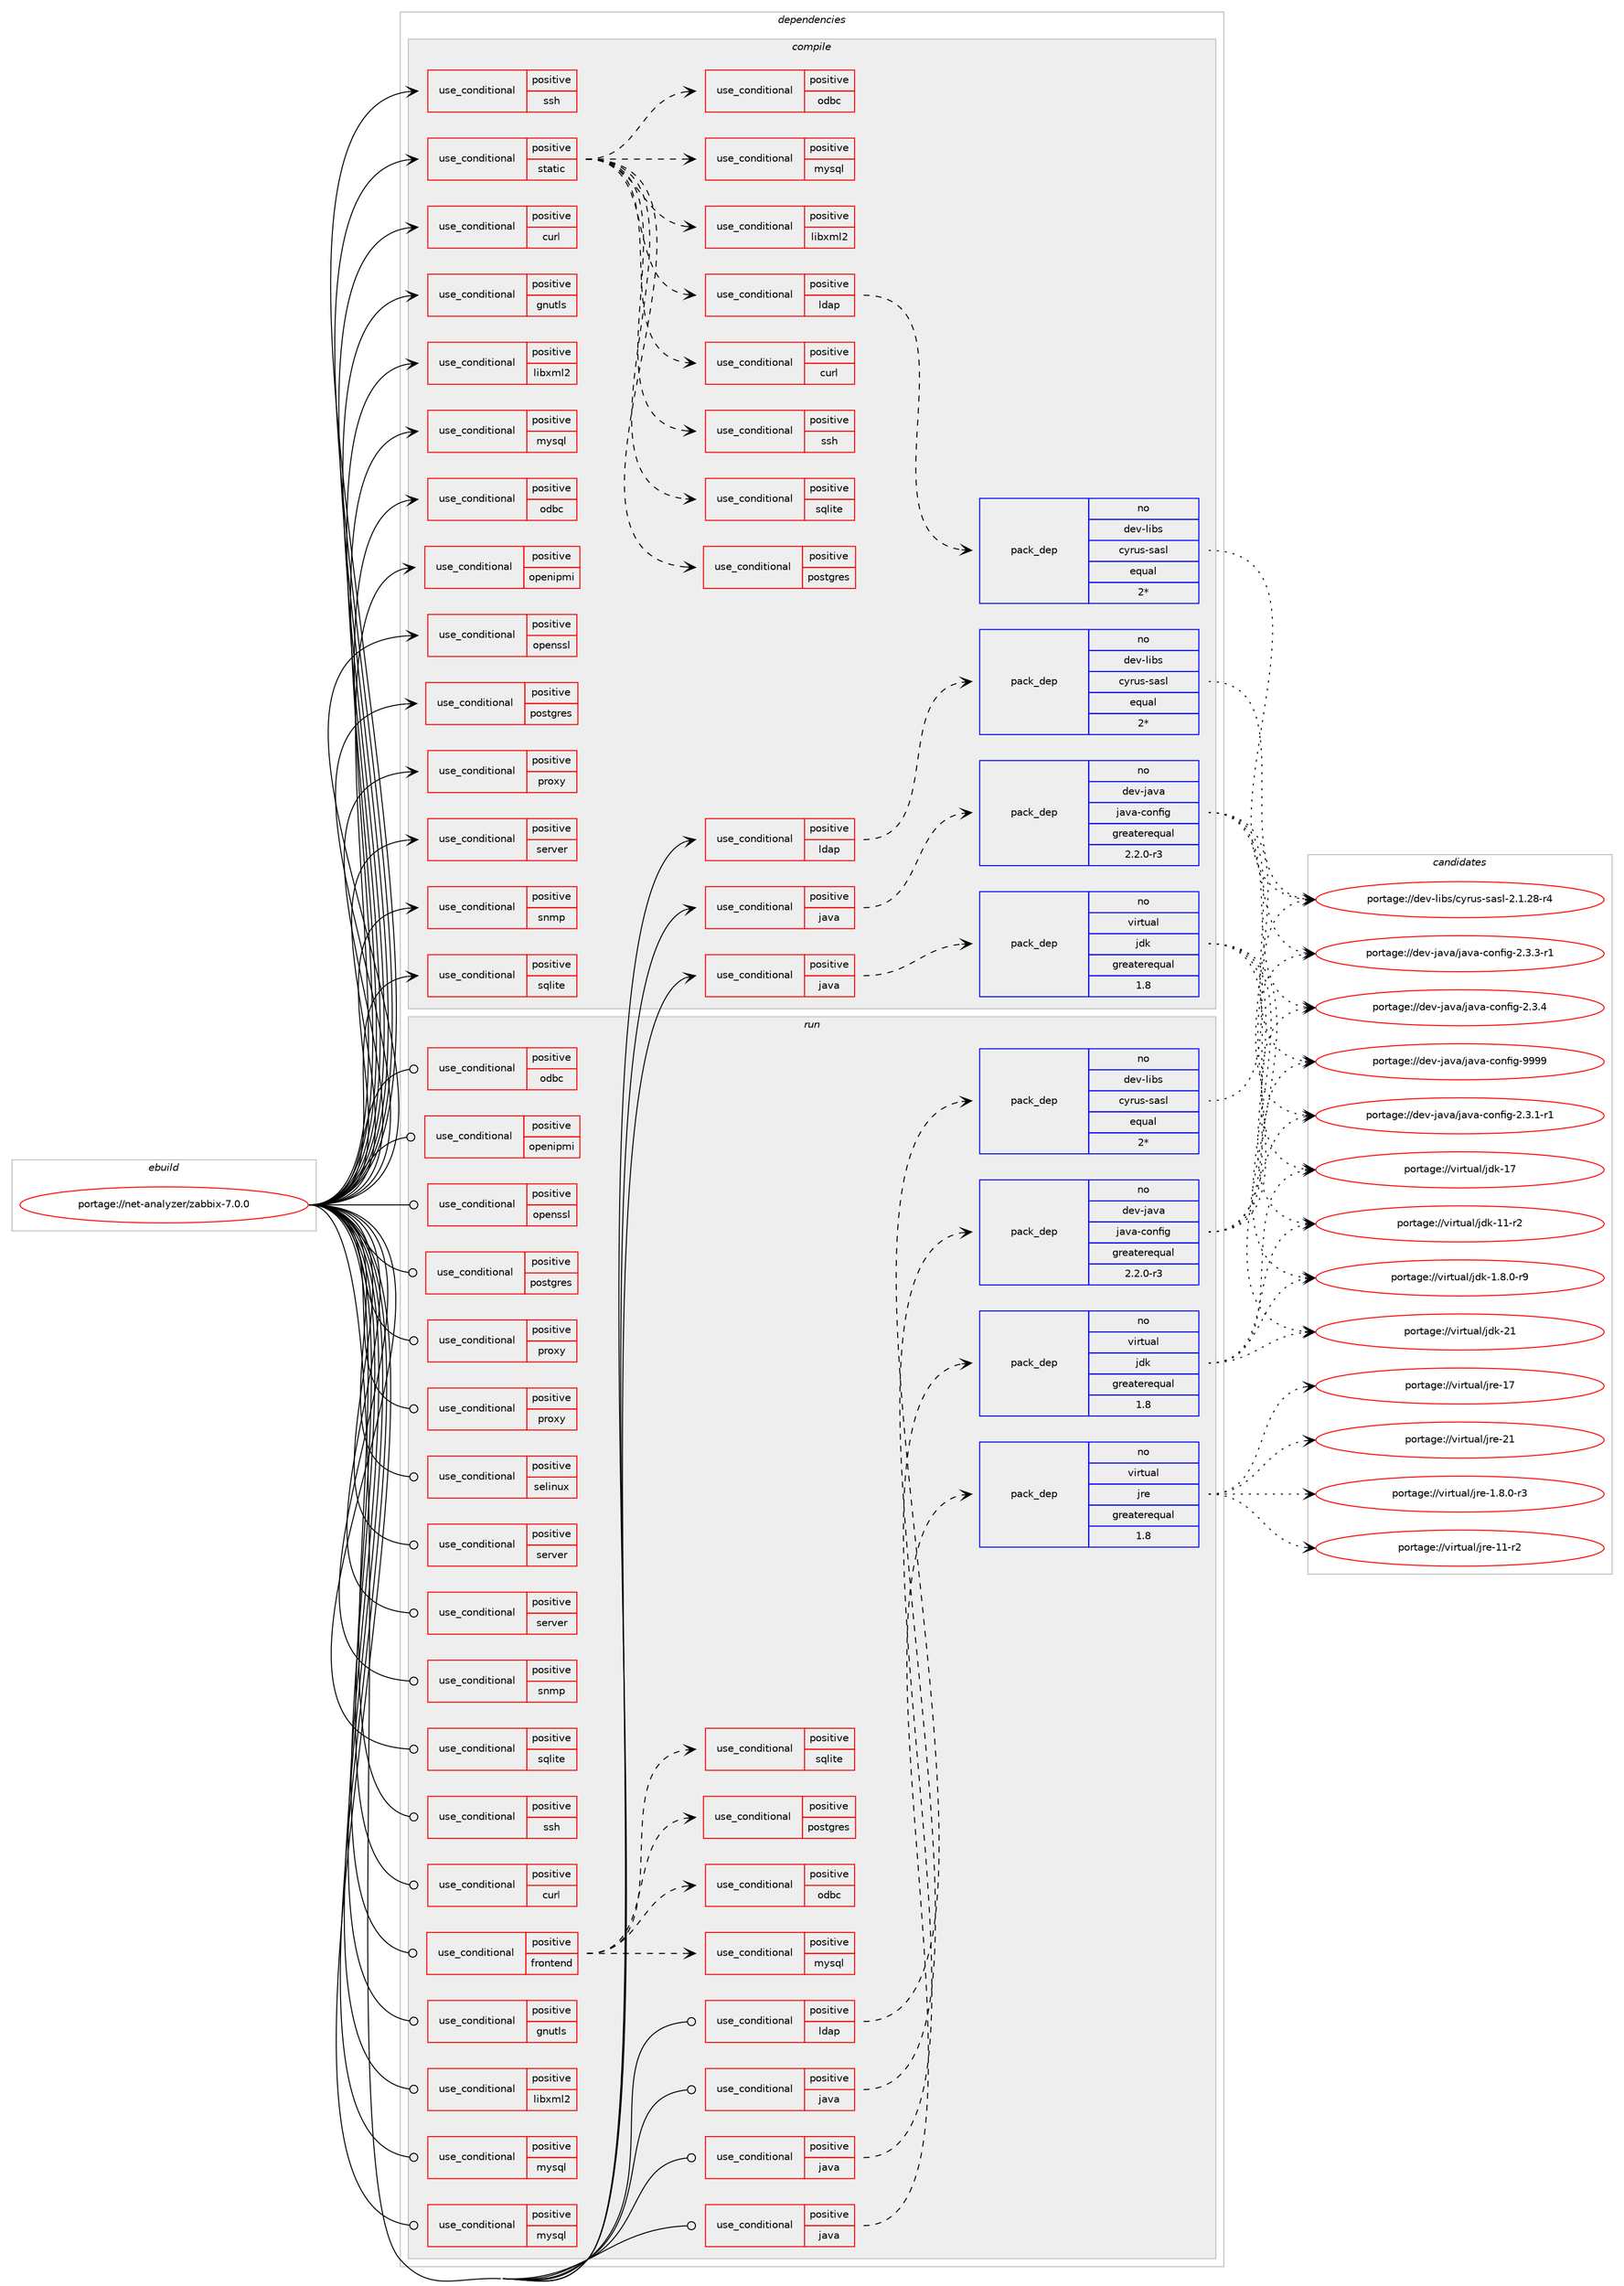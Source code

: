 digraph prolog {

# *************
# Graph options
# *************

newrank=true;
concentrate=true;
compound=true;
graph [rankdir=LR,fontname=Helvetica,fontsize=10,ranksep=1.5];#, ranksep=2.5, nodesep=0.2];
edge  [arrowhead=vee];
node  [fontname=Helvetica,fontsize=10];

# **********
# The ebuild
# **********

subgraph cluster_leftcol {
color=gray;
rank=same;
label=<<i>ebuild</i>>;
id [label="portage://net-analyzer/zabbix-7.0.0", color=red, width=4, href="../net-analyzer/zabbix-7.0.0.svg"];
}

# ****************
# The dependencies
# ****************

subgraph cluster_midcol {
color=gray;
label=<<i>dependencies</i>>;
subgraph cluster_compile {
fillcolor="#eeeeee";
style=filled;
label=<<i>compile</i>>;
subgraph cond86618 {
dependency176111 [label=<<TABLE BORDER="0" CELLBORDER="1" CELLSPACING="0" CELLPADDING="4"><TR><TD ROWSPAN="3" CELLPADDING="10">use_conditional</TD></TR><TR><TD>positive</TD></TR><TR><TD>curl</TD></TR></TABLE>>, shape=none, color=red];
# *** BEGIN UNKNOWN DEPENDENCY TYPE (TODO) ***
# dependency176111 -> package_dependency(portage://net-analyzer/zabbix-7.0.0,install,no,net-misc,curl,none,[,,],[],[])
# *** END UNKNOWN DEPENDENCY TYPE (TODO) ***

}
id:e -> dependency176111:w [weight=20,style="solid",arrowhead="vee"];
subgraph cond86619 {
dependency176112 [label=<<TABLE BORDER="0" CELLBORDER="1" CELLSPACING="0" CELLPADDING="4"><TR><TD ROWSPAN="3" CELLPADDING="10">use_conditional</TD></TR><TR><TD>positive</TD></TR><TR><TD>gnutls</TD></TR></TABLE>>, shape=none, color=red];
# *** BEGIN UNKNOWN DEPENDENCY TYPE (TODO) ***
# dependency176112 -> package_dependency(portage://net-analyzer/zabbix-7.0.0,install,no,net-libs,gnutls,none,[,,],[slot(0),equal],[])
# *** END UNKNOWN DEPENDENCY TYPE (TODO) ***

}
id:e -> dependency176112:w [weight=20,style="solid",arrowhead="vee"];
subgraph cond86620 {
dependency176113 [label=<<TABLE BORDER="0" CELLBORDER="1" CELLSPACING="0" CELLPADDING="4"><TR><TD ROWSPAN="3" CELLPADDING="10">use_conditional</TD></TR><TR><TD>positive</TD></TR><TR><TD>java</TD></TR></TABLE>>, shape=none, color=red];
subgraph pack86960 {
dependency176114 [label=<<TABLE BORDER="0" CELLBORDER="1" CELLSPACING="0" CELLPADDING="4" WIDTH="220"><TR><TD ROWSPAN="6" CELLPADDING="30">pack_dep</TD></TR><TR><TD WIDTH="110">no</TD></TR><TR><TD>dev-java</TD></TR><TR><TD>java-config</TD></TR><TR><TD>greaterequal</TD></TR><TR><TD>2.2.0-r3</TD></TR></TABLE>>, shape=none, color=blue];
}
dependency176113:e -> dependency176114:w [weight=20,style="dashed",arrowhead="vee"];
}
id:e -> dependency176113:w [weight=20,style="solid",arrowhead="vee"];
subgraph cond86621 {
dependency176115 [label=<<TABLE BORDER="0" CELLBORDER="1" CELLSPACING="0" CELLPADDING="4"><TR><TD ROWSPAN="3" CELLPADDING="10">use_conditional</TD></TR><TR><TD>positive</TD></TR><TR><TD>java</TD></TR></TABLE>>, shape=none, color=red];
subgraph pack86961 {
dependency176116 [label=<<TABLE BORDER="0" CELLBORDER="1" CELLSPACING="0" CELLPADDING="4" WIDTH="220"><TR><TD ROWSPAN="6" CELLPADDING="30">pack_dep</TD></TR><TR><TD WIDTH="110">no</TD></TR><TR><TD>virtual</TD></TR><TR><TD>jdk</TD></TR><TR><TD>greaterequal</TD></TR><TR><TD>1.8</TD></TR></TABLE>>, shape=none, color=blue];
}
dependency176115:e -> dependency176116:w [weight=20,style="dashed",arrowhead="vee"];
}
id:e -> dependency176115:w [weight=20,style="solid",arrowhead="vee"];
subgraph cond86622 {
dependency176117 [label=<<TABLE BORDER="0" CELLBORDER="1" CELLSPACING="0" CELLPADDING="4"><TR><TD ROWSPAN="3" CELLPADDING="10">use_conditional</TD></TR><TR><TD>positive</TD></TR><TR><TD>ldap</TD></TR></TABLE>>, shape=none, color=red];
subgraph pack86962 {
dependency176118 [label=<<TABLE BORDER="0" CELLBORDER="1" CELLSPACING="0" CELLPADDING="4" WIDTH="220"><TR><TD ROWSPAN="6" CELLPADDING="30">pack_dep</TD></TR><TR><TD WIDTH="110">no</TD></TR><TR><TD>dev-libs</TD></TR><TR><TD>cyrus-sasl</TD></TR><TR><TD>equal</TD></TR><TR><TD>2*</TD></TR></TABLE>>, shape=none, color=blue];
}
dependency176117:e -> dependency176118:w [weight=20,style="dashed",arrowhead="vee"];
# *** BEGIN UNKNOWN DEPENDENCY TYPE (TODO) ***
# dependency176117 -> package_dependency(portage://net-analyzer/zabbix-7.0.0,install,no,net-libs,gnutls,none,[,,],any_same_slot,[])
# *** END UNKNOWN DEPENDENCY TYPE (TODO) ***

# *** BEGIN UNKNOWN DEPENDENCY TYPE (TODO) ***
# dependency176117 -> package_dependency(portage://net-analyzer/zabbix-7.0.0,install,no,net-nds,openldap,none,[,,],any_same_slot,[])
# *** END UNKNOWN DEPENDENCY TYPE (TODO) ***

}
id:e -> dependency176117:w [weight=20,style="solid",arrowhead="vee"];
subgraph cond86623 {
dependency176119 [label=<<TABLE BORDER="0" CELLBORDER="1" CELLSPACING="0" CELLPADDING="4"><TR><TD ROWSPAN="3" CELLPADDING="10">use_conditional</TD></TR><TR><TD>positive</TD></TR><TR><TD>libxml2</TD></TR></TABLE>>, shape=none, color=red];
# *** BEGIN UNKNOWN DEPENDENCY TYPE (TODO) ***
# dependency176119 -> package_dependency(portage://net-analyzer/zabbix-7.0.0,install,no,dev-libs,libxml2,none,[,,],[],[])
# *** END UNKNOWN DEPENDENCY TYPE (TODO) ***

}
id:e -> dependency176119:w [weight=20,style="solid",arrowhead="vee"];
subgraph cond86624 {
dependency176120 [label=<<TABLE BORDER="0" CELLBORDER="1" CELLSPACING="0" CELLPADDING="4"><TR><TD ROWSPAN="3" CELLPADDING="10">use_conditional</TD></TR><TR><TD>positive</TD></TR><TR><TD>mysql</TD></TR></TABLE>>, shape=none, color=red];
# *** BEGIN UNKNOWN DEPENDENCY TYPE (TODO) ***
# dependency176120 -> package_dependency(portage://net-analyzer/zabbix-7.0.0,install,no,dev-db,mysql-connector-c,none,[,,],any_same_slot,[])
# *** END UNKNOWN DEPENDENCY TYPE (TODO) ***

}
id:e -> dependency176120:w [weight=20,style="solid",arrowhead="vee"];
subgraph cond86625 {
dependency176121 [label=<<TABLE BORDER="0" CELLBORDER="1" CELLSPACING="0" CELLPADDING="4"><TR><TD ROWSPAN="3" CELLPADDING="10">use_conditional</TD></TR><TR><TD>positive</TD></TR><TR><TD>odbc</TD></TR></TABLE>>, shape=none, color=red];
# *** BEGIN UNKNOWN DEPENDENCY TYPE (TODO) ***
# dependency176121 -> package_dependency(portage://net-analyzer/zabbix-7.0.0,install,no,dev-db,unixODBC,none,[,,],[],[])
# *** END UNKNOWN DEPENDENCY TYPE (TODO) ***

}
id:e -> dependency176121:w [weight=20,style="solid",arrowhead="vee"];
subgraph cond86626 {
dependency176122 [label=<<TABLE BORDER="0" CELLBORDER="1" CELLSPACING="0" CELLPADDING="4"><TR><TD ROWSPAN="3" CELLPADDING="10">use_conditional</TD></TR><TR><TD>positive</TD></TR><TR><TD>openipmi</TD></TR></TABLE>>, shape=none, color=red];
# *** BEGIN UNKNOWN DEPENDENCY TYPE (TODO) ***
# dependency176122 -> package_dependency(portage://net-analyzer/zabbix-7.0.0,install,no,sys-libs,openipmi,none,[,,],[],[])
# *** END UNKNOWN DEPENDENCY TYPE (TODO) ***

}
id:e -> dependency176122:w [weight=20,style="solid",arrowhead="vee"];
subgraph cond86627 {
dependency176123 [label=<<TABLE BORDER="0" CELLBORDER="1" CELLSPACING="0" CELLPADDING="4"><TR><TD ROWSPAN="3" CELLPADDING="10">use_conditional</TD></TR><TR><TD>positive</TD></TR><TR><TD>openssl</TD></TR></TABLE>>, shape=none, color=red];
# *** BEGIN UNKNOWN DEPENDENCY TYPE (TODO) ***
# dependency176123 -> package_dependency(portage://net-analyzer/zabbix-7.0.0,install,no,dev-libs,openssl,none,[,,],any_same_slot,[use(disable(bindist),negative)])
# *** END UNKNOWN DEPENDENCY TYPE (TODO) ***

}
id:e -> dependency176123:w [weight=20,style="solid",arrowhead="vee"];
subgraph cond86628 {
dependency176124 [label=<<TABLE BORDER="0" CELLBORDER="1" CELLSPACING="0" CELLPADDING="4"><TR><TD ROWSPAN="3" CELLPADDING="10">use_conditional</TD></TR><TR><TD>positive</TD></TR><TR><TD>postgres</TD></TR></TABLE>>, shape=none, color=red];
# *** BEGIN UNKNOWN DEPENDENCY TYPE (TODO) ***
# dependency176124 -> package_dependency(portage://net-analyzer/zabbix-7.0.0,install,no,dev-db,postgresql,none,[,,],any_different_slot,[])
# *** END UNKNOWN DEPENDENCY TYPE (TODO) ***

}
id:e -> dependency176124:w [weight=20,style="solid",arrowhead="vee"];
subgraph cond86629 {
dependency176125 [label=<<TABLE BORDER="0" CELLBORDER="1" CELLSPACING="0" CELLPADDING="4"><TR><TD ROWSPAN="3" CELLPADDING="10">use_conditional</TD></TR><TR><TD>positive</TD></TR><TR><TD>proxy</TD></TR></TABLE>>, shape=none, color=red];
# *** BEGIN UNKNOWN DEPENDENCY TYPE (TODO) ***
# dependency176125 -> package_dependency(portage://net-analyzer/zabbix-7.0.0,install,no,dev-libs,libevent,none,[,,],any_same_slot,[])
# *** END UNKNOWN DEPENDENCY TYPE (TODO) ***

# *** BEGIN UNKNOWN DEPENDENCY TYPE (TODO) ***
# dependency176125 -> package_dependency(portage://net-analyzer/zabbix-7.0.0,install,no,sys-libs,zlib,none,[,,],[],[])
# *** END UNKNOWN DEPENDENCY TYPE (TODO) ***

}
id:e -> dependency176125:w [weight=20,style="solid",arrowhead="vee"];
subgraph cond86630 {
dependency176126 [label=<<TABLE BORDER="0" CELLBORDER="1" CELLSPACING="0" CELLPADDING="4"><TR><TD ROWSPAN="3" CELLPADDING="10">use_conditional</TD></TR><TR><TD>positive</TD></TR><TR><TD>server</TD></TR></TABLE>>, shape=none, color=red];
# *** BEGIN UNKNOWN DEPENDENCY TYPE (TODO) ***
# dependency176126 -> package_dependency(portage://net-analyzer/zabbix-7.0.0,install,no,dev-libs,libevent,none,[,,],any_same_slot,[])
# *** END UNKNOWN DEPENDENCY TYPE (TODO) ***

# *** BEGIN UNKNOWN DEPENDENCY TYPE (TODO) ***
# dependency176126 -> package_dependency(portage://net-analyzer/zabbix-7.0.0,install,no,sys-libs,zlib,none,[,,],[],[])
# *** END UNKNOWN DEPENDENCY TYPE (TODO) ***

}
id:e -> dependency176126:w [weight=20,style="solid",arrowhead="vee"];
subgraph cond86631 {
dependency176127 [label=<<TABLE BORDER="0" CELLBORDER="1" CELLSPACING="0" CELLPADDING="4"><TR><TD ROWSPAN="3" CELLPADDING="10">use_conditional</TD></TR><TR><TD>positive</TD></TR><TR><TD>snmp</TD></TR></TABLE>>, shape=none, color=red];
# *** BEGIN UNKNOWN DEPENDENCY TYPE (TODO) ***
# dependency176127 -> package_dependency(portage://net-analyzer/zabbix-7.0.0,install,no,net-analyzer,net-snmp,none,[,,],any_same_slot,[])
# *** END UNKNOWN DEPENDENCY TYPE (TODO) ***

}
id:e -> dependency176127:w [weight=20,style="solid",arrowhead="vee"];
subgraph cond86632 {
dependency176128 [label=<<TABLE BORDER="0" CELLBORDER="1" CELLSPACING="0" CELLPADDING="4"><TR><TD ROWSPAN="3" CELLPADDING="10">use_conditional</TD></TR><TR><TD>positive</TD></TR><TR><TD>sqlite</TD></TR></TABLE>>, shape=none, color=red];
# *** BEGIN UNKNOWN DEPENDENCY TYPE (TODO) ***
# dependency176128 -> package_dependency(portage://net-analyzer/zabbix-7.0.0,install,no,dev-db,sqlite,none,[,,],[],[])
# *** END UNKNOWN DEPENDENCY TYPE (TODO) ***

}
id:e -> dependency176128:w [weight=20,style="solid",arrowhead="vee"];
subgraph cond86633 {
dependency176129 [label=<<TABLE BORDER="0" CELLBORDER="1" CELLSPACING="0" CELLPADDING="4"><TR><TD ROWSPAN="3" CELLPADDING="10">use_conditional</TD></TR><TR><TD>positive</TD></TR><TR><TD>ssh</TD></TR></TABLE>>, shape=none, color=red];
# *** BEGIN UNKNOWN DEPENDENCY TYPE (TODO) ***
# dependency176129 -> package_dependency(portage://net-analyzer/zabbix-7.0.0,install,no,net-libs,libssh2,none,[,,],[],[])
# *** END UNKNOWN DEPENDENCY TYPE (TODO) ***

}
id:e -> dependency176129:w [weight=20,style="solid",arrowhead="vee"];
subgraph cond86634 {
dependency176130 [label=<<TABLE BORDER="0" CELLBORDER="1" CELLSPACING="0" CELLPADDING="4"><TR><TD ROWSPAN="3" CELLPADDING="10">use_conditional</TD></TR><TR><TD>positive</TD></TR><TR><TD>static</TD></TR></TABLE>>, shape=none, color=red];
subgraph cond86635 {
dependency176131 [label=<<TABLE BORDER="0" CELLBORDER="1" CELLSPACING="0" CELLPADDING="4"><TR><TD ROWSPAN="3" CELLPADDING="10">use_conditional</TD></TR><TR><TD>positive</TD></TR><TR><TD>curl</TD></TR></TABLE>>, shape=none, color=red];
# *** BEGIN UNKNOWN DEPENDENCY TYPE (TODO) ***
# dependency176131 -> package_dependency(portage://net-analyzer/zabbix-7.0.0,install,no,net-misc,curl,none,[,,],[],[use(enable(static-libs),none)])
# *** END UNKNOWN DEPENDENCY TYPE (TODO) ***

}
dependency176130:e -> dependency176131:w [weight=20,style="dashed",arrowhead="vee"];
subgraph cond86636 {
dependency176132 [label=<<TABLE BORDER="0" CELLBORDER="1" CELLSPACING="0" CELLPADDING="4"><TR><TD ROWSPAN="3" CELLPADDING="10">use_conditional</TD></TR><TR><TD>positive</TD></TR><TR><TD>ldap</TD></TR></TABLE>>, shape=none, color=red];
subgraph pack86963 {
dependency176133 [label=<<TABLE BORDER="0" CELLBORDER="1" CELLSPACING="0" CELLPADDING="4" WIDTH="220"><TR><TD ROWSPAN="6" CELLPADDING="30">pack_dep</TD></TR><TR><TD WIDTH="110">no</TD></TR><TR><TD>dev-libs</TD></TR><TR><TD>cyrus-sasl</TD></TR><TR><TD>equal</TD></TR><TR><TD>2*</TD></TR></TABLE>>, shape=none, color=blue];
}
dependency176132:e -> dependency176133:w [weight=20,style="dashed",arrowhead="vee"];
# *** BEGIN UNKNOWN DEPENDENCY TYPE (TODO) ***
# dependency176132 -> package_dependency(portage://net-analyzer/zabbix-7.0.0,install,no,net-libs,gnutls,none,[,,],[],[use(enable(static-libs),none)])
# *** END UNKNOWN DEPENDENCY TYPE (TODO) ***

# *** BEGIN UNKNOWN DEPENDENCY TYPE (TODO) ***
# dependency176132 -> package_dependency(portage://net-analyzer/zabbix-7.0.0,install,no,net-nds,openldap,none,[,,],[],[use(enable(static-libs),none)])
# *** END UNKNOWN DEPENDENCY TYPE (TODO) ***

}
dependency176130:e -> dependency176132:w [weight=20,style="dashed",arrowhead="vee"];
subgraph cond86637 {
dependency176134 [label=<<TABLE BORDER="0" CELLBORDER="1" CELLSPACING="0" CELLPADDING="4"><TR><TD ROWSPAN="3" CELLPADDING="10">use_conditional</TD></TR><TR><TD>positive</TD></TR><TR><TD>libxml2</TD></TR></TABLE>>, shape=none, color=red];
# *** BEGIN UNKNOWN DEPENDENCY TYPE (TODO) ***
# dependency176134 -> package_dependency(portage://net-analyzer/zabbix-7.0.0,install,no,dev-libs,libxml2,none,[,,],[],[use(enable(static-libs),none)])
# *** END UNKNOWN DEPENDENCY TYPE (TODO) ***

}
dependency176130:e -> dependency176134:w [weight=20,style="dashed",arrowhead="vee"];
subgraph cond86638 {
dependency176135 [label=<<TABLE BORDER="0" CELLBORDER="1" CELLSPACING="0" CELLPADDING="4"><TR><TD ROWSPAN="3" CELLPADDING="10">use_conditional</TD></TR><TR><TD>positive</TD></TR><TR><TD>mysql</TD></TR></TABLE>>, shape=none, color=red];
# *** BEGIN UNKNOWN DEPENDENCY TYPE (TODO) ***
# dependency176135 -> package_dependency(portage://net-analyzer/zabbix-7.0.0,install,no,dev-db,mysql-connector-c,none,[,,],[],[use(enable(static-libs),none)])
# *** END UNKNOWN DEPENDENCY TYPE (TODO) ***

}
dependency176130:e -> dependency176135:w [weight=20,style="dashed",arrowhead="vee"];
subgraph cond86639 {
dependency176136 [label=<<TABLE BORDER="0" CELLBORDER="1" CELLSPACING="0" CELLPADDING="4"><TR><TD ROWSPAN="3" CELLPADDING="10">use_conditional</TD></TR><TR><TD>positive</TD></TR><TR><TD>odbc</TD></TR></TABLE>>, shape=none, color=red];
# *** BEGIN UNKNOWN DEPENDENCY TYPE (TODO) ***
# dependency176136 -> package_dependency(portage://net-analyzer/zabbix-7.0.0,install,no,dev-db,unixODBC,none,[,,],[],[use(enable(static-libs),none)])
# *** END UNKNOWN DEPENDENCY TYPE (TODO) ***

}
dependency176130:e -> dependency176136:w [weight=20,style="dashed",arrowhead="vee"];
subgraph cond86640 {
dependency176137 [label=<<TABLE BORDER="0" CELLBORDER="1" CELLSPACING="0" CELLPADDING="4"><TR><TD ROWSPAN="3" CELLPADDING="10">use_conditional</TD></TR><TR><TD>positive</TD></TR><TR><TD>postgres</TD></TR></TABLE>>, shape=none, color=red];
# *** BEGIN UNKNOWN DEPENDENCY TYPE (TODO) ***
# dependency176137 -> package_dependency(portage://net-analyzer/zabbix-7.0.0,install,no,dev-db,postgresql,none,[,,],any_different_slot,[use(enable(static-libs),none)])
# *** END UNKNOWN DEPENDENCY TYPE (TODO) ***

}
dependency176130:e -> dependency176137:w [weight=20,style="dashed",arrowhead="vee"];
subgraph cond86641 {
dependency176138 [label=<<TABLE BORDER="0" CELLBORDER="1" CELLSPACING="0" CELLPADDING="4"><TR><TD ROWSPAN="3" CELLPADDING="10">use_conditional</TD></TR><TR><TD>positive</TD></TR><TR><TD>sqlite</TD></TR></TABLE>>, shape=none, color=red];
# *** BEGIN UNKNOWN DEPENDENCY TYPE (TODO) ***
# dependency176138 -> package_dependency(portage://net-analyzer/zabbix-7.0.0,install,no,dev-db,sqlite,none,[,,],[],[use(enable(static-libs),none)])
# *** END UNKNOWN DEPENDENCY TYPE (TODO) ***

}
dependency176130:e -> dependency176138:w [weight=20,style="dashed",arrowhead="vee"];
subgraph cond86642 {
dependency176139 [label=<<TABLE BORDER="0" CELLBORDER="1" CELLSPACING="0" CELLPADDING="4"><TR><TD ROWSPAN="3" CELLPADDING="10">use_conditional</TD></TR><TR><TD>positive</TD></TR><TR><TD>ssh</TD></TR></TABLE>>, shape=none, color=red];
# *** BEGIN UNKNOWN DEPENDENCY TYPE (TODO) ***
# dependency176139 -> package_dependency(portage://net-analyzer/zabbix-7.0.0,install,no,net-libs,libssh2,none,[,,],[],[])
# *** END UNKNOWN DEPENDENCY TYPE (TODO) ***

}
dependency176130:e -> dependency176139:w [weight=20,style="dashed",arrowhead="vee"];
}
id:e -> dependency176130:w [weight=20,style="solid",arrowhead="vee"];
}
subgraph cluster_compileandrun {
fillcolor="#eeeeee";
style=filled;
label=<<i>compile and run</i>>;
}
subgraph cluster_run {
fillcolor="#eeeeee";
style=filled;
label=<<i>run</i>>;
subgraph cond86643 {
dependency176140 [label=<<TABLE BORDER="0" CELLBORDER="1" CELLSPACING="0" CELLPADDING="4"><TR><TD ROWSPAN="3" CELLPADDING="10">use_conditional</TD></TR><TR><TD>positive</TD></TR><TR><TD>curl</TD></TR></TABLE>>, shape=none, color=red];
# *** BEGIN UNKNOWN DEPENDENCY TYPE (TODO) ***
# dependency176140 -> package_dependency(portage://net-analyzer/zabbix-7.0.0,run,no,net-misc,curl,none,[,,],[],[])
# *** END UNKNOWN DEPENDENCY TYPE (TODO) ***

}
id:e -> dependency176140:w [weight=20,style="solid",arrowhead="odot"];
subgraph cond86644 {
dependency176141 [label=<<TABLE BORDER="0" CELLBORDER="1" CELLSPACING="0" CELLPADDING="4"><TR><TD ROWSPAN="3" CELLPADDING="10">use_conditional</TD></TR><TR><TD>positive</TD></TR><TR><TD>frontend</TD></TR></TABLE>>, shape=none, color=red];
# *** BEGIN UNKNOWN DEPENDENCY TYPE (TODO) ***
# dependency176141 -> package_dependency(portage://net-analyzer/zabbix-7.0.0,run,no,app-admin,webapp-config,none,[,,],[],[])
# *** END UNKNOWN DEPENDENCY TYPE (TODO) ***

# *** BEGIN UNKNOWN DEPENDENCY TYPE (TODO) ***
# dependency176141 -> package_dependency(portage://net-analyzer/zabbix-7.0.0,run,no,dev-lang,php,none,[,,],any_different_slot,[use(enable(bcmath),none),use(enable(ctype),none),use(enable(sockets),none),use(enable(gd),none),use(enable(truetype),none),use(enable(xml),none),use(enable(session),none),use(enable(xmlreader),none),use(enable(xmlwriter),none),use(enable(nls),none),use(enable(sysvipc),none),use(enable(unicode),none)])
# *** END UNKNOWN DEPENDENCY TYPE (TODO) ***

# *** BEGIN UNKNOWN DEPENDENCY TYPE (TODO) ***
# dependency176141 -> package_dependency(portage://net-analyzer/zabbix-7.0.0,run,no,media-libs,gd,none,[,,],[],[use(enable(png),none)])
# *** END UNKNOWN DEPENDENCY TYPE (TODO) ***

# *** BEGIN UNKNOWN DEPENDENCY TYPE (TODO) ***
# dependency176141 -> package_dependency(portage://net-analyzer/zabbix-7.0.0,run,no,virtual,httpd-php,none,[,,],any_different_slot,[])
# *** END UNKNOWN DEPENDENCY TYPE (TODO) ***

subgraph cond86645 {
dependency176142 [label=<<TABLE BORDER="0" CELLBORDER="1" CELLSPACING="0" CELLPADDING="4"><TR><TD ROWSPAN="3" CELLPADDING="10">use_conditional</TD></TR><TR><TD>positive</TD></TR><TR><TD>mysql</TD></TR></TABLE>>, shape=none, color=red];
# *** BEGIN UNKNOWN DEPENDENCY TYPE (TODO) ***
# dependency176142 -> package_dependency(portage://net-analyzer/zabbix-7.0.0,run,no,dev-lang,php,none,[,,],[],[use(enable(mysqli),none)])
# *** END UNKNOWN DEPENDENCY TYPE (TODO) ***

}
dependency176141:e -> dependency176142:w [weight=20,style="dashed",arrowhead="vee"];
subgraph cond86646 {
dependency176143 [label=<<TABLE BORDER="0" CELLBORDER="1" CELLSPACING="0" CELLPADDING="4"><TR><TD ROWSPAN="3" CELLPADDING="10">use_conditional</TD></TR><TR><TD>positive</TD></TR><TR><TD>odbc</TD></TR></TABLE>>, shape=none, color=red];
# *** BEGIN UNKNOWN DEPENDENCY TYPE (TODO) ***
# dependency176143 -> package_dependency(portage://net-analyzer/zabbix-7.0.0,run,no,dev-lang,php,none,[,,],[],[use(enable(odbc),none)])
# *** END UNKNOWN DEPENDENCY TYPE (TODO) ***

}
dependency176141:e -> dependency176143:w [weight=20,style="dashed",arrowhead="vee"];
subgraph cond86647 {
dependency176144 [label=<<TABLE BORDER="0" CELLBORDER="1" CELLSPACING="0" CELLPADDING="4"><TR><TD ROWSPAN="3" CELLPADDING="10">use_conditional</TD></TR><TR><TD>positive</TD></TR><TR><TD>postgres</TD></TR></TABLE>>, shape=none, color=red];
# *** BEGIN UNKNOWN DEPENDENCY TYPE (TODO) ***
# dependency176144 -> package_dependency(portage://net-analyzer/zabbix-7.0.0,run,no,dev-lang,php,none,[,,],[],[use(enable(postgres),none)])
# *** END UNKNOWN DEPENDENCY TYPE (TODO) ***

}
dependency176141:e -> dependency176144:w [weight=20,style="dashed",arrowhead="vee"];
subgraph cond86648 {
dependency176145 [label=<<TABLE BORDER="0" CELLBORDER="1" CELLSPACING="0" CELLPADDING="4"><TR><TD ROWSPAN="3" CELLPADDING="10">use_conditional</TD></TR><TR><TD>positive</TD></TR><TR><TD>sqlite</TD></TR></TABLE>>, shape=none, color=red];
# *** BEGIN UNKNOWN DEPENDENCY TYPE (TODO) ***
# dependency176145 -> package_dependency(portage://net-analyzer/zabbix-7.0.0,run,no,dev-lang,php,none,[,,],[],[use(enable(sqlite),none)])
# *** END UNKNOWN DEPENDENCY TYPE (TODO) ***

}
dependency176141:e -> dependency176145:w [weight=20,style="dashed",arrowhead="vee"];
}
id:e -> dependency176141:w [weight=20,style="solid",arrowhead="odot"];
subgraph cond86649 {
dependency176146 [label=<<TABLE BORDER="0" CELLBORDER="1" CELLSPACING="0" CELLPADDING="4"><TR><TD ROWSPAN="3" CELLPADDING="10">use_conditional</TD></TR><TR><TD>positive</TD></TR><TR><TD>gnutls</TD></TR></TABLE>>, shape=none, color=red];
# *** BEGIN UNKNOWN DEPENDENCY TYPE (TODO) ***
# dependency176146 -> package_dependency(portage://net-analyzer/zabbix-7.0.0,run,no,net-libs,gnutls,none,[,,],[slot(0),equal],[])
# *** END UNKNOWN DEPENDENCY TYPE (TODO) ***

}
id:e -> dependency176146:w [weight=20,style="solid",arrowhead="odot"];
subgraph cond86650 {
dependency176147 [label=<<TABLE BORDER="0" CELLBORDER="1" CELLSPACING="0" CELLPADDING="4"><TR><TD ROWSPAN="3" CELLPADDING="10">use_conditional</TD></TR><TR><TD>positive</TD></TR><TR><TD>java</TD></TR></TABLE>>, shape=none, color=red];
subgraph pack86964 {
dependency176148 [label=<<TABLE BORDER="0" CELLBORDER="1" CELLSPACING="0" CELLPADDING="4" WIDTH="220"><TR><TD ROWSPAN="6" CELLPADDING="30">pack_dep</TD></TR><TR><TD WIDTH="110">no</TD></TR><TR><TD>dev-java</TD></TR><TR><TD>java-config</TD></TR><TR><TD>greaterequal</TD></TR><TR><TD>2.2.0-r3</TD></TR></TABLE>>, shape=none, color=blue];
}
dependency176147:e -> dependency176148:w [weight=20,style="dashed",arrowhead="vee"];
}
id:e -> dependency176147:w [weight=20,style="solid",arrowhead="odot"];
subgraph cond86651 {
dependency176149 [label=<<TABLE BORDER="0" CELLBORDER="1" CELLSPACING="0" CELLPADDING="4"><TR><TD ROWSPAN="3" CELLPADDING="10">use_conditional</TD></TR><TR><TD>positive</TD></TR><TR><TD>java</TD></TR></TABLE>>, shape=none, color=red];
subgraph pack86965 {
dependency176150 [label=<<TABLE BORDER="0" CELLBORDER="1" CELLSPACING="0" CELLPADDING="4" WIDTH="220"><TR><TD ROWSPAN="6" CELLPADDING="30">pack_dep</TD></TR><TR><TD WIDTH="110">no</TD></TR><TR><TD>virtual</TD></TR><TR><TD>jdk</TD></TR><TR><TD>greaterequal</TD></TR><TR><TD>1.8</TD></TR></TABLE>>, shape=none, color=blue];
}
dependency176149:e -> dependency176150:w [weight=20,style="dashed",arrowhead="vee"];
}
id:e -> dependency176149:w [weight=20,style="solid",arrowhead="odot"];
subgraph cond86652 {
dependency176151 [label=<<TABLE BORDER="0" CELLBORDER="1" CELLSPACING="0" CELLPADDING="4"><TR><TD ROWSPAN="3" CELLPADDING="10">use_conditional</TD></TR><TR><TD>positive</TD></TR><TR><TD>java</TD></TR></TABLE>>, shape=none, color=red];
subgraph pack86966 {
dependency176152 [label=<<TABLE BORDER="0" CELLBORDER="1" CELLSPACING="0" CELLPADDING="4" WIDTH="220"><TR><TD ROWSPAN="6" CELLPADDING="30">pack_dep</TD></TR><TR><TD WIDTH="110">no</TD></TR><TR><TD>virtual</TD></TR><TR><TD>jre</TD></TR><TR><TD>greaterequal</TD></TR><TR><TD>1.8</TD></TR></TABLE>>, shape=none, color=blue];
}
dependency176151:e -> dependency176152:w [weight=20,style="dashed",arrowhead="vee"];
}
id:e -> dependency176151:w [weight=20,style="solid",arrowhead="odot"];
subgraph cond86653 {
dependency176153 [label=<<TABLE BORDER="0" CELLBORDER="1" CELLSPACING="0" CELLPADDING="4"><TR><TD ROWSPAN="3" CELLPADDING="10">use_conditional</TD></TR><TR><TD>positive</TD></TR><TR><TD>ldap</TD></TR></TABLE>>, shape=none, color=red];
subgraph pack86967 {
dependency176154 [label=<<TABLE BORDER="0" CELLBORDER="1" CELLSPACING="0" CELLPADDING="4" WIDTH="220"><TR><TD ROWSPAN="6" CELLPADDING="30">pack_dep</TD></TR><TR><TD WIDTH="110">no</TD></TR><TR><TD>dev-libs</TD></TR><TR><TD>cyrus-sasl</TD></TR><TR><TD>equal</TD></TR><TR><TD>2*</TD></TR></TABLE>>, shape=none, color=blue];
}
dependency176153:e -> dependency176154:w [weight=20,style="dashed",arrowhead="vee"];
# *** BEGIN UNKNOWN DEPENDENCY TYPE (TODO) ***
# dependency176153 -> package_dependency(portage://net-analyzer/zabbix-7.0.0,run,no,net-libs,gnutls,none,[,,],any_same_slot,[])
# *** END UNKNOWN DEPENDENCY TYPE (TODO) ***

# *** BEGIN UNKNOWN DEPENDENCY TYPE (TODO) ***
# dependency176153 -> package_dependency(portage://net-analyzer/zabbix-7.0.0,run,no,net-nds,openldap,none,[,,],any_same_slot,[])
# *** END UNKNOWN DEPENDENCY TYPE (TODO) ***

}
id:e -> dependency176153:w [weight=20,style="solid",arrowhead="odot"];
subgraph cond86654 {
dependency176155 [label=<<TABLE BORDER="0" CELLBORDER="1" CELLSPACING="0" CELLPADDING="4"><TR><TD ROWSPAN="3" CELLPADDING="10">use_conditional</TD></TR><TR><TD>positive</TD></TR><TR><TD>libxml2</TD></TR></TABLE>>, shape=none, color=red];
# *** BEGIN UNKNOWN DEPENDENCY TYPE (TODO) ***
# dependency176155 -> package_dependency(portage://net-analyzer/zabbix-7.0.0,run,no,dev-libs,libxml2,none,[,,],[],[])
# *** END UNKNOWN DEPENDENCY TYPE (TODO) ***

}
id:e -> dependency176155:w [weight=20,style="solid",arrowhead="odot"];
subgraph cond86655 {
dependency176156 [label=<<TABLE BORDER="0" CELLBORDER="1" CELLSPACING="0" CELLPADDING="4"><TR><TD ROWSPAN="3" CELLPADDING="10">use_conditional</TD></TR><TR><TD>positive</TD></TR><TR><TD>mysql</TD></TR></TABLE>>, shape=none, color=red];
# *** BEGIN UNKNOWN DEPENDENCY TYPE (TODO) ***
# dependency176156 -> package_dependency(portage://net-analyzer/zabbix-7.0.0,run,no,dev-db,mysql-connector-c,none,[,,],any_same_slot,[])
# *** END UNKNOWN DEPENDENCY TYPE (TODO) ***

}
id:e -> dependency176156:w [weight=20,style="solid",arrowhead="odot"];
subgraph cond86656 {
dependency176157 [label=<<TABLE BORDER="0" CELLBORDER="1" CELLSPACING="0" CELLPADDING="4"><TR><TD ROWSPAN="3" CELLPADDING="10">use_conditional</TD></TR><TR><TD>positive</TD></TR><TR><TD>mysql</TD></TR></TABLE>>, shape=none, color=red];
# *** BEGIN UNKNOWN DEPENDENCY TYPE (TODO) ***
# dependency176157 -> package_dependency(portage://net-analyzer/zabbix-7.0.0,run,no,virtual,mysql,none,[,,],[],[])
# *** END UNKNOWN DEPENDENCY TYPE (TODO) ***

}
id:e -> dependency176157:w [weight=20,style="solid",arrowhead="odot"];
subgraph cond86657 {
dependency176158 [label=<<TABLE BORDER="0" CELLBORDER="1" CELLSPACING="0" CELLPADDING="4"><TR><TD ROWSPAN="3" CELLPADDING="10">use_conditional</TD></TR><TR><TD>positive</TD></TR><TR><TD>odbc</TD></TR></TABLE>>, shape=none, color=red];
# *** BEGIN UNKNOWN DEPENDENCY TYPE (TODO) ***
# dependency176158 -> package_dependency(portage://net-analyzer/zabbix-7.0.0,run,no,dev-db,unixODBC,none,[,,],[],[])
# *** END UNKNOWN DEPENDENCY TYPE (TODO) ***

}
id:e -> dependency176158:w [weight=20,style="solid",arrowhead="odot"];
subgraph cond86658 {
dependency176159 [label=<<TABLE BORDER="0" CELLBORDER="1" CELLSPACING="0" CELLPADDING="4"><TR><TD ROWSPAN="3" CELLPADDING="10">use_conditional</TD></TR><TR><TD>positive</TD></TR><TR><TD>openipmi</TD></TR></TABLE>>, shape=none, color=red];
# *** BEGIN UNKNOWN DEPENDENCY TYPE (TODO) ***
# dependency176159 -> package_dependency(portage://net-analyzer/zabbix-7.0.0,run,no,sys-libs,openipmi,none,[,,],[],[])
# *** END UNKNOWN DEPENDENCY TYPE (TODO) ***

}
id:e -> dependency176159:w [weight=20,style="solid",arrowhead="odot"];
subgraph cond86659 {
dependency176160 [label=<<TABLE BORDER="0" CELLBORDER="1" CELLSPACING="0" CELLPADDING="4"><TR><TD ROWSPAN="3" CELLPADDING="10">use_conditional</TD></TR><TR><TD>positive</TD></TR><TR><TD>openssl</TD></TR></TABLE>>, shape=none, color=red];
# *** BEGIN UNKNOWN DEPENDENCY TYPE (TODO) ***
# dependency176160 -> package_dependency(portage://net-analyzer/zabbix-7.0.0,run,no,dev-libs,openssl,none,[,,],any_same_slot,[use(disable(bindist),negative)])
# *** END UNKNOWN DEPENDENCY TYPE (TODO) ***

}
id:e -> dependency176160:w [weight=20,style="solid",arrowhead="odot"];
subgraph cond86660 {
dependency176161 [label=<<TABLE BORDER="0" CELLBORDER="1" CELLSPACING="0" CELLPADDING="4"><TR><TD ROWSPAN="3" CELLPADDING="10">use_conditional</TD></TR><TR><TD>positive</TD></TR><TR><TD>postgres</TD></TR></TABLE>>, shape=none, color=red];
# *** BEGIN UNKNOWN DEPENDENCY TYPE (TODO) ***
# dependency176161 -> package_dependency(portage://net-analyzer/zabbix-7.0.0,run,no,dev-db,postgresql,none,[,,],any_different_slot,[])
# *** END UNKNOWN DEPENDENCY TYPE (TODO) ***

}
id:e -> dependency176161:w [weight=20,style="solid",arrowhead="odot"];
subgraph cond86661 {
dependency176162 [label=<<TABLE BORDER="0" CELLBORDER="1" CELLSPACING="0" CELLPADDING="4"><TR><TD ROWSPAN="3" CELLPADDING="10">use_conditional</TD></TR><TR><TD>positive</TD></TR><TR><TD>proxy</TD></TR></TABLE>>, shape=none, color=red];
# *** BEGIN UNKNOWN DEPENDENCY TYPE (TODO) ***
# dependency176162 -> package_dependency(portage://net-analyzer/zabbix-7.0.0,run,no,dev-libs,libevent,none,[,,],any_same_slot,[])
# *** END UNKNOWN DEPENDENCY TYPE (TODO) ***

# *** BEGIN UNKNOWN DEPENDENCY TYPE (TODO) ***
# dependency176162 -> package_dependency(portage://net-analyzer/zabbix-7.0.0,run,no,sys-libs,zlib,none,[,,],[],[])
# *** END UNKNOWN DEPENDENCY TYPE (TODO) ***

}
id:e -> dependency176162:w [weight=20,style="solid",arrowhead="odot"];
subgraph cond86662 {
dependency176163 [label=<<TABLE BORDER="0" CELLBORDER="1" CELLSPACING="0" CELLPADDING="4"><TR><TD ROWSPAN="3" CELLPADDING="10">use_conditional</TD></TR><TR><TD>positive</TD></TR><TR><TD>proxy</TD></TR></TABLE>>, shape=none, color=red];
# *** BEGIN UNKNOWN DEPENDENCY TYPE (TODO) ***
# dependency176163 -> package_dependency(portage://net-analyzer/zabbix-7.0.0,run,no,dev-libs,libpcre2,none,[,,],any_same_slot,[])
# *** END UNKNOWN DEPENDENCY TYPE (TODO) ***

# *** BEGIN UNKNOWN DEPENDENCY TYPE (TODO) ***
# dependency176163 -> package_dependency(portage://net-analyzer/zabbix-7.0.0,run,no,net-analyzer,fping,none,[,,],[],[use(enable(suid),none)])
# *** END UNKNOWN DEPENDENCY TYPE (TODO) ***

}
id:e -> dependency176163:w [weight=20,style="solid",arrowhead="odot"];
subgraph cond86663 {
dependency176164 [label=<<TABLE BORDER="0" CELLBORDER="1" CELLSPACING="0" CELLPADDING="4"><TR><TD ROWSPAN="3" CELLPADDING="10">use_conditional</TD></TR><TR><TD>positive</TD></TR><TR><TD>selinux</TD></TR></TABLE>>, shape=none, color=red];
# *** BEGIN UNKNOWN DEPENDENCY TYPE (TODO) ***
# dependency176164 -> package_dependency(portage://net-analyzer/zabbix-7.0.0,run,no,sec-policy,selinux-zabbix,none,[,,],[],[])
# *** END UNKNOWN DEPENDENCY TYPE (TODO) ***

}
id:e -> dependency176164:w [weight=20,style="solid",arrowhead="odot"];
subgraph cond86664 {
dependency176165 [label=<<TABLE BORDER="0" CELLBORDER="1" CELLSPACING="0" CELLPADDING="4"><TR><TD ROWSPAN="3" CELLPADDING="10">use_conditional</TD></TR><TR><TD>positive</TD></TR><TR><TD>server</TD></TR></TABLE>>, shape=none, color=red];
# *** BEGIN UNKNOWN DEPENDENCY TYPE (TODO) ***
# dependency176165 -> package_dependency(portage://net-analyzer/zabbix-7.0.0,run,no,app-admin,webapp-config,none,[,,],[],[])
# *** END UNKNOWN DEPENDENCY TYPE (TODO) ***

# *** BEGIN UNKNOWN DEPENDENCY TYPE (TODO) ***
# dependency176165 -> package_dependency(portage://net-analyzer/zabbix-7.0.0,run,no,dev-libs,libpcre2,none,[,,],any_same_slot,[])
# *** END UNKNOWN DEPENDENCY TYPE (TODO) ***

# *** BEGIN UNKNOWN DEPENDENCY TYPE (TODO) ***
# dependency176165 -> package_dependency(portage://net-analyzer/zabbix-7.0.0,run,no,net-analyzer,fping,none,[,,],[],[use(enable(suid),none)])
# *** END UNKNOWN DEPENDENCY TYPE (TODO) ***

}
id:e -> dependency176165:w [weight=20,style="solid",arrowhead="odot"];
subgraph cond86665 {
dependency176166 [label=<<TABLE BORDER="0" CELLBORDER="1" CELLSPACING="0" CELLPADDING="4"><TR><TD ROWSPAN="3" CELLPADDING="10">use_conditional</TD></TR><TR><TD>positive</TD></TR><TR><TD>server</TD></TR></TABLE>>, shape=none, color=red];
# *** BEGIN UNKNOWN DEPENDENCY TYPE (TODO) ***
# dependency176166 -> package_dependency(portage://net-analyzer/zabbix-7.0.0,run,no,dev-libs,libevent,none,[,,],any_same_slot,[])
# *** END UNKNOWN DEPENDENCY TYPE (TODO) ***

# *** BEGIN UNKNOWN DEPENDENCY TYPE (TODO) ***
# dependency176166 -> package_dependency(portage://net-analyzer/zabbix-7.0.0,run,no,sys-libs,zlib,none,[,,],[],[])
# *** END UNKNOWN DEPENDENCY TYPE (TODO) ***

}
id:e -> dependency176166:w [weight=20,style="solid",arrowhead="odot"];
subgraph cond86666 {
dependency176167 [label=<<TABLE BORDER="0" CELLBORDER="1" CELLSPACING="0" CELLPADDING="4"><TR><TD ROWSPAN="3" CELLPADDING="10">use_conditional</TD></TR><TR><TD>positive</TD></TR><TR><TD>snmp</TD></TR></TABLE>>, shape=none, color=red];
# *** BEGIN UNKNOWN DEPENDENCY TYPE (TODO) ***
# dependency176167 -> package_dependency(portage://net-analyzer/zabbix-7.0.0,run,no,net-analyzer,net-snmp,none,[,,],any_same_slot,[])
# *** END UNKNOWN DEPENDENCY TYPE (TODO) ***

}
id:e -> dependency176167:w [weight=20,style="solid",arrowhead="odot"];
subgraph cond86667 {
dependency176168 [label=<<TABLE BORDER="0" CELLBORDER="1" CELLSPACING="0" CELLPADDING="4"><TR><TD ROWSPAN="3" CELLPADDING="10">use_conditional</TD></TR><TR><TD>positive</TD></TR><TR><TD>sqlite</TD></TR></TABLE>>, shape=none, color=red];
# *** BEGIN UNKNOWN DEPENDENCY TYPE (TODO) ***
# dependency176168 -> package_dependency(portage://net-analyzer/zabbix-7.0.0,run,no,dev-db,sqlite,none,[,,],[],[])
# *** END UNKNOWN DEPENDENCY TYPE (TODO) ***

}
id:e -> dependency176168:w [weight=20,style="solid",arrowhead="odot"];
subgraph cond86668 {
dependency176169 [label=<<TABLE BORDER="0" CELLBORDER="1" CELLSPACING="0" CELLPADDING="4"><TR><TD ROWSPAN="3" CELLPADDING="10">use_conditional</TD></TR><TR><TD>positive</TD></TR><TR><TD>ssh</TD></TR></TABLE>>, shape=none, color=red];
# *** BEGIN UNKNOWN DEPENDENCY TYPE (TODO) ***
# dependency176169 -> package_dependency(portage://net-analyzer/zabbix-7.0.0,run,no,net-libs,libssh2,none,[,,],[],[])
# *** END UNKNOWN DEPENDENCY TYPE (TODO) ***

}
id:e -> dependency176169:w [weight=20,style="solid",arrowhead="odot"];
# *** BEGIN UNKNOWN DEPENDENCY TYPE (TODO) ***
# id -> package_dependency(portage://net-analyzer/zabbix-7.0.0,run,no,acct-group,zabbix,none,[,,],[],[])
# *** END UNKNOWN DEPENDENCY TYPE (TODO) ***

# *** BEGIN UNKNOWN DEPENDENCY TYPE (TODO) ***
# id -> package_dependency(portage://net-analyzer/zabbix-7.0.0,run,no,acct-user,zabbix,none,[,,],[],[])
# *** END UNKNOWN DEPENDENCY TYPE (TODO) ***

# *** BEGIN UNKNOWN DEPENDENCY TYPE (TODO) ***
# id -> package_dependency(portage://net-analyzer/zabbix-7.0.0,run,no,virtual,tmpfiles,none,[,,],[],[])
# *** END UNKNOWN DEPENDENCY TYPE (TODO) ***

}
}

# **************
# The candidates
# **************

subgraph cluster_choices {
rank=same;
color=gray;
label=<<i>candidates</i>>;

subgraph choice86960 {
color=black;
nodesep=1;
choice10010111845106971189747106971189745991111101021051034550465146494511449 [label="portage://dev-java/java-config-2.3.1-r1", color=red, width=4,href="../dev-java/java-config-2.3.1-r1.svg"];
choice10010111845106971189747106971189745991111101021051034550465146514511449 [label="portage://dev-java/java-config-2.3.3-r1", color=red, width=4,href="../dev-java/java-config-2.3.3-r1.svg"];
choice1001011184510697118974710697118974599111110102105103455046514652 [label="portage://dev-java/java-config-2.3.4", color=red, width=4,href="../dev-java/java-config-2.3.4.svg"];
choice10010111845106971189747106971189745991111101021051034557575757 [label="portage://dev-java/java-config-9999", color=red, width=4,href="../dev-java/java-config-9999.svg"];
dependency176114:e -> choice10010111845106971189747106971189745991111101021051034550465146494511449:w [style=dotted,weight="100"];
dependency176114:e -> choice10010111845106971189747106971189745991111101021051034550465146514511449:w [style=dotted,weight="100"];
dependency176114:e -> choice1001011184510697118974710697118974599111110102105103455046514652:w [style=dotted,weight="100"];
dependency176114:e -> choice10010111845106971189747106971189745991111101021051034557575757:w [style=dotted,weight="100"];
}
subgraph choice86961 {
color=black;
nodesep=1;
choice11810511411611797108471061001074549465646484511457 [label="portage://virtual/jdk-1.8.0-r9", color=red, width=4,href="../virtual/jdk-1.8.0-r9.svg"];
choice11810511411611797108471061001074549494511450 [label="portage://virtual/jdk-11-r2", color=red, width=4,href="../virtual/jdk-11-r2.svg"];
choice1181051141161179710847106100107454955 [label="portage://virtual/jdk-17", color=red, width=4,href="../virtual/jdk-17.svg"];
choice1181051141161179710847106100107455049 [label="portage://virtual/jdk-21", color=red, width=4,href="../virtual/jdk-21.svg"];
dependency176116:e -> choice11810511411611797108471061001074549465646484511457:w [style=dotted,weight="100"];
dependency176116:e -> choice11810511411611797108471061001074549494511450:w [style=dotted,weight="100"];
dependency176116:e -> choice1181051141161179710847106100107454955:w [style=dotted,weight="100"];
dependency176116:e -> choice1181051141161179710847106100107455049:w [style=dotted,weight="100"];
}
subgraph choice86962 {
color=black;
nodesep=1;
choice100101118451081059811547991211141171154511597115108455046494650564511452 [label="portage://dev-libs/cyrus-sasl-2.1.28-r4", color=red, width=4,href="../dev-libs/cyrus-sasl-2.1.28-r4.svg"];
dependency176118:e -> choice100101118451081059811547991211141171154511597115108455046494650564511452:w [style=dotted,weight="100"];
}
subgraph choice86963 {
color=black;
nodesep=1;
choice100101118451081059811547991211141171154511597115108455046494650564511452 [label="portage://dev-libs/cyrus-sasl-2.1.28-r4", color=red, width=4,href="../dev-libs/cyrus-sasl-2.1.28-r4.svg"];
dependency176133:e -> choice100101118451081059811547991211141171154511597115108455046494650564511452:w [style=dotted,weight="100"];
}
subgraph choice86964 {
color=black;
nodesep=1;
choice10010111845106971189747106971189745991111101021051034550465146494511449 [label="portage://dev-java/java-config-2.3.1-r1", color=red, width=4,href="../dev-java/java-config-2.3.1-r1.svg"];
choice10010111845106971189747106971189745991111101021051034550465146514511449 [label="portage://dev-java/java-config-2.3.3-r1", color=red, width=4,href="../dev-java/java-config-2.3.3-r1.svg"];
choice1001011184510697118974710697118974599111110102105103455046514652 [label="portage://dev-java/java-config-2.3.4", color=red, width=4,href="../dev-java/java-config-2.3.4.svg"];
choice10010111845106971189747106971189745991111101021051034557575757 [label="portage://dev-java/java-config-9999", color=red, width=4,href="../dev-java/java-config-9999.svg"];
dependency176148:e -> choice10010111845106971189747106971189745991111101021051034550465146494511449:w [style=dotted,weight="100"];
dependency176148:e -> choice10010111845106971189747106971189745991111101021051034550465146514511449:w [style=dotted,weight="100"];
dependency176148:e -> choice1001011184510697118974710697118974599111110102105103455046514652:w [style=dotted,weight="100"];
dependency176148:e -> choice10010111845106971189747106971189745991111101021051034557575757:w [style=dotted,weight="100"];
}
subgraph choice86965 {
color=black;
nodesep=1;
choice11810511411611797108471061001074549465646484511457 [label="portage://virtual/jdk-1.8.0-r9", color=red, width=4,href="../virtual/jdk-1.8.0-r9.svg"];
choice11810511411611797108471061001074549494511450 [label="portage://virtual/jdk-11-r2", color=red, width=4,href="../virtual/jdk-11-r2.svg"];
choice1181051141161179710847106100107454955 [label="portage://virtual/jdk-17", color=red, width=4,href="../virtual/jdk-17.svg"];
choice1181051141161179710847106100107455049 [label="portage://virtual/jdk-21", color=red, width=4,href="../virtual/jdk-21.svg"];
dependency176150:e -> choice11810511411611797108471061001074549465646484511457:w [style=dotted,weight="100"];
dependency176150:e -> choice11810511411611797108471061001074549494511450:w [style=dotted,weight="100"];
dependency176150:e -> choice1181051141161179710847106100107454955:w [style=dotted,weight="100"];
dependency176150:e -> choice1181051141161179710847106100107455049:w [style=dotted,weight="100"];
}
subgraph choice86966 {
color=black;
nodesep=1;
choice11810511411611797108471061141014549465646484511451 [label="portage://virtual/jre-1.8.0-r3", color=red, width=4,href="../virtual/jre-1.8.0-r3.svg"];
choice11810511411611797108471061141014549494511450 [label="portage://virtual/jre-11-r2", color=red, width=4,href="../virtual/jre-11-r2.svg"];
choice1181051141161179710847106114101454955 [label="portage://virtual/jre-17", color=red, width=4,href="../virtual/jre-17.svg"];
choice1181051141161179710847106114101455049 [label="portage://virtual/jre-21", color=red, width=4,href="../virtual/jre-21.svg"];
dependency176152:e -> choice11810511411611797108471061141014549465646484511451:w [style=dotted,weight="100"];
dependency176152:e -> choice11810511411611797108471061141014549494511450:w [style=dotted,weight="100"];
dependency176152:e -> choice1181051141161179710847106114101454955:w [style=dotted,weight="100"];
dependency176152:e -> choice1181051141161179710847106114101455049:w [style=dotted,weight="100"];
}
subgraph choice86967 {
color=black;
nodesep=1;
choice100101118451081059811547991211141171154511597115108455046494650564511452 [label="portage://dev-libs/cyrus-sasl-2.1.28-r4", color=red, width=4,href="../dev-libs/cyrus-sasl-2.1.28-r4.svg"];
dependency176154:e -> choice100101118451081059811547991211141171154511597115108455046494650564511452:w [style=dotted,weight="100"];
}
}

}
